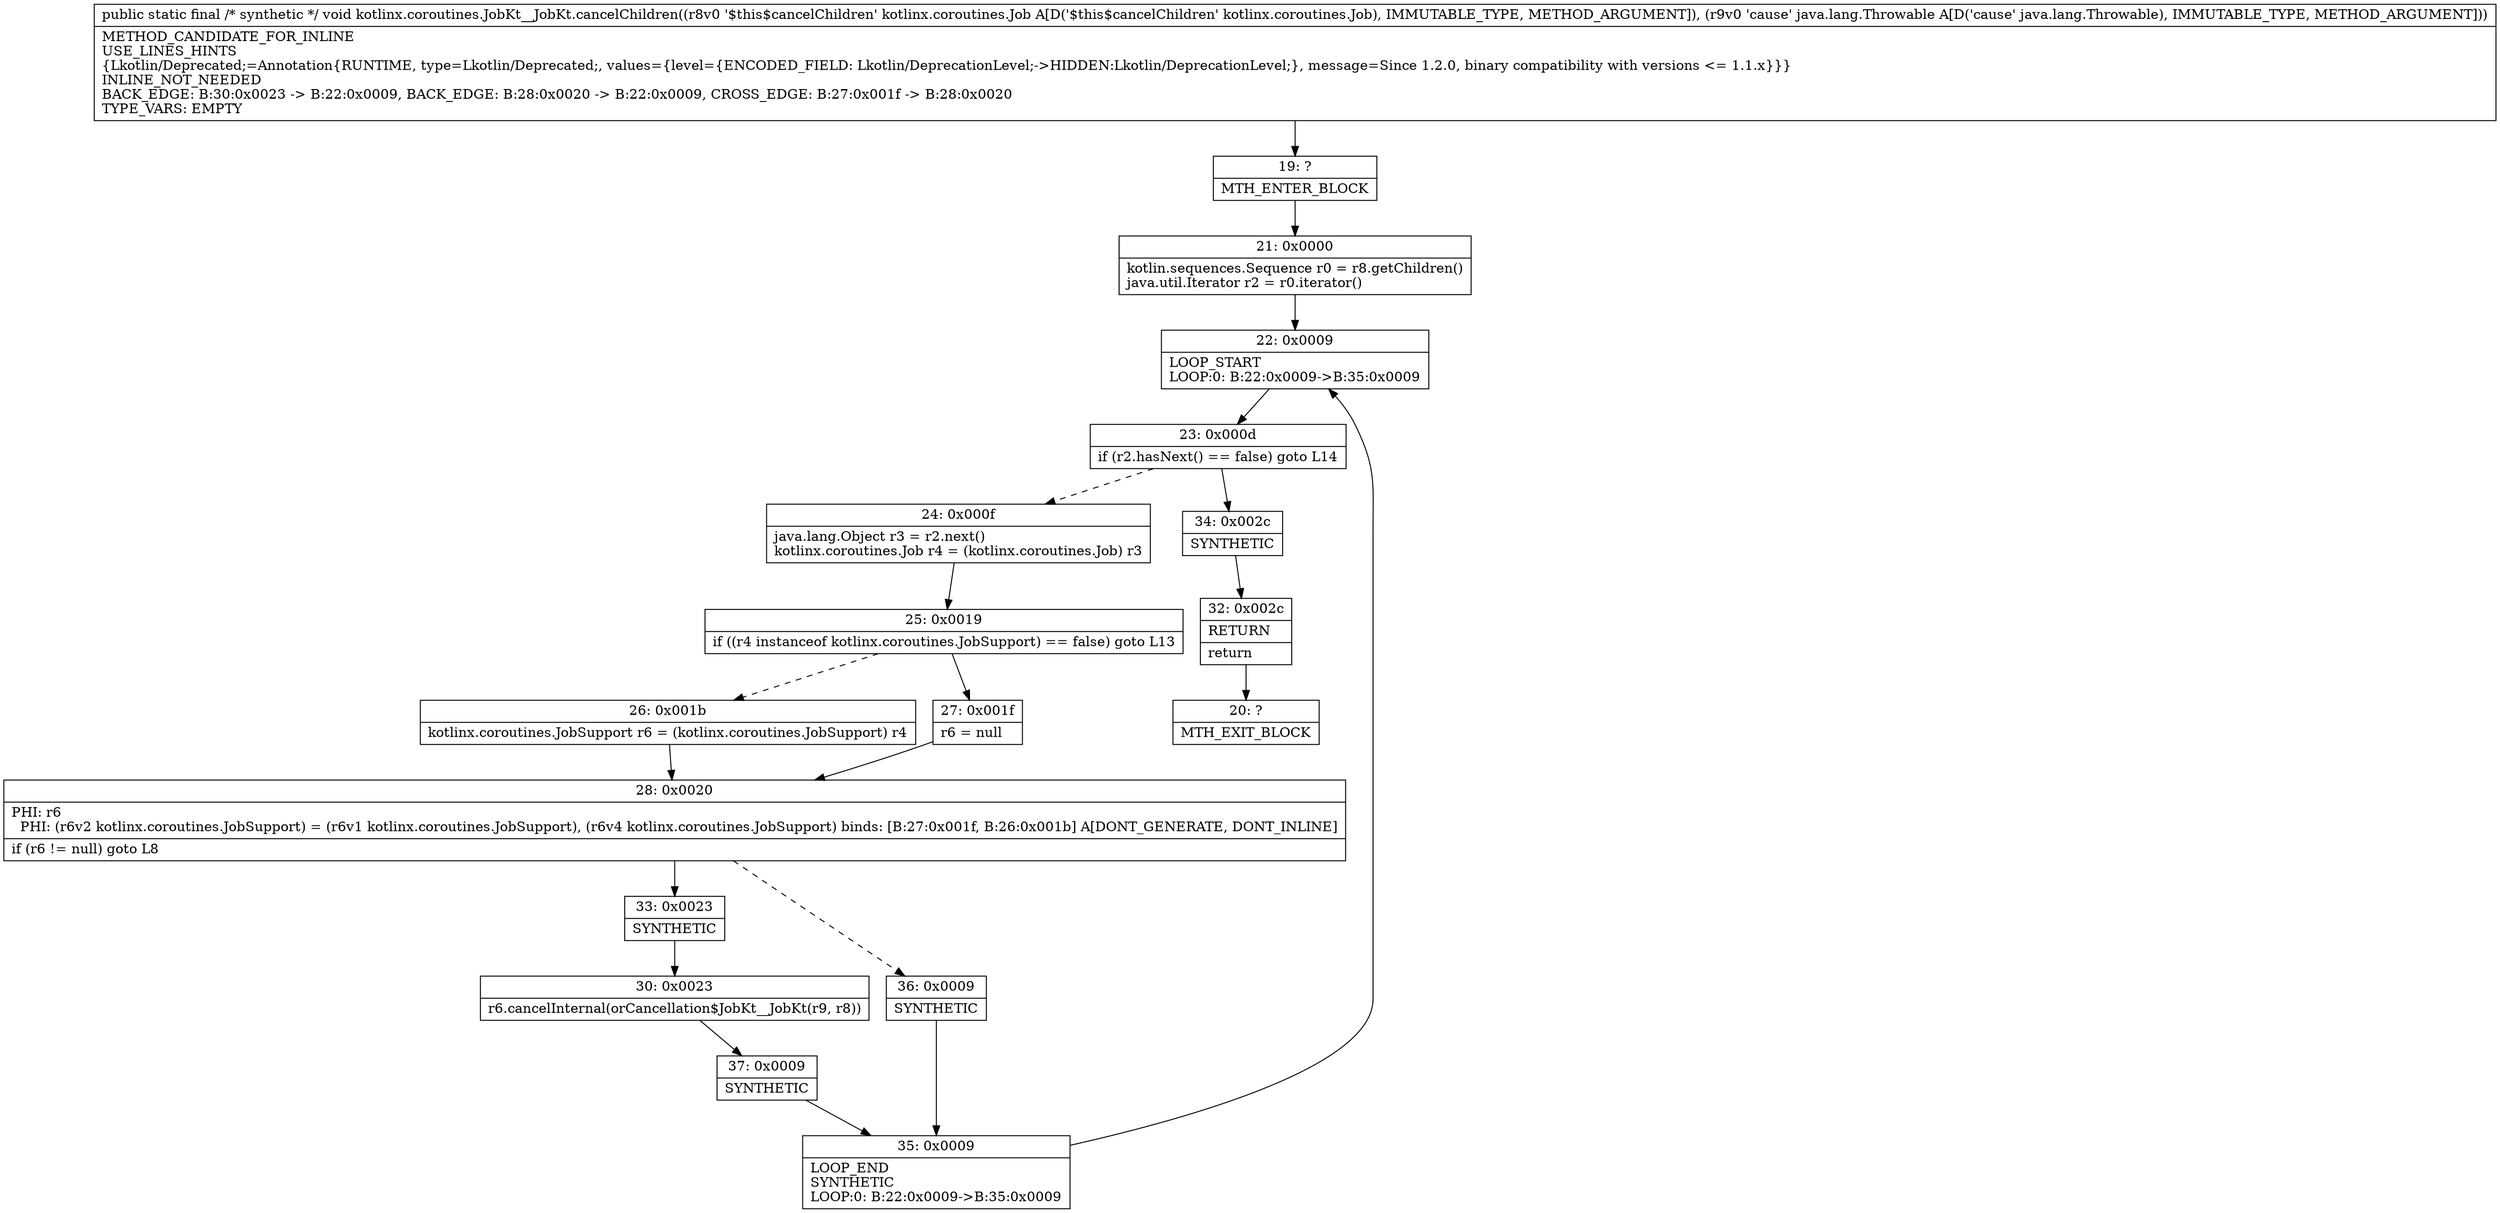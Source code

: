 digraph "CFG forkotlinx.coroutines.JobKt__JobKt.cancelChildren(Lkotlinx\/coroutines\/Job;Ljava\/lang\/Throwable;)V" {
Node_19 [shape=record,label="{19\:\ ?|MTH_ENTER_BLOCK\l}"];
Node_21 [shape=record,label="{21\:\ 0x0000|kotlin.sequences.Sequence r0 = r8.getChildren()\ljava.util.Iterator r2 = r0.iterator()\l}"];
Node_22 [shape=record,label="{22\:\ 0x0009|LOOP_START\lLOOP:0: B:22:0x0009\-\>B:35:0x0009\l}"];
Node_23 [shape=record,label="{23\:\ 0x000d|if (r2.hasNext() == false) goto L14\l}"];
Node_24 [shape=record,label="{24\:\ 0x000f|java.lang.Object r3 = r2.next()\lkotlinx.coroutines.Job r4 = (kotlinx.coroutines.Job) r3\l}"];
Node_25 [shape=record,label="{25\:\ 0x0019|if ((r4 instanceof kotlinx.coroutines.JobSupport) == false) goto L13\l}"];
Node_26 [shape=record,label="{26\:\ 0x001b|kotlinx.coroutines.JobSupport r6 = (kotlinx.coroutines.JobSupport) r4\l}"];
Node_28 [shape=record,label="{28\:\ 0x0020|PHI: r6 \l  PHI: (r6v2 kotlinx.coroutines.JobSupport) = (r6v1 kotlinx.coroutines.JobSupport), (r6v4 kotlinx.coroutines.JobSupport) binds: [B:27:0x001f, B:26:0x001b] A[DONT_GENERATE, DONT_INLINE]\l|if (r6 != null) goto L8\l}"];
Node_33 [shape=record,label="{33\:\ 0x0023|SYNTHETIC\l}"];
Node_30 [shape=record,label="{30\:\ 0x0023|r6.cancelInternal(orCancellation$JobKt__JobKt(r9, r8))\l}"];
Node_37 [shape=record,label="{37\:\ 0x0009|SYNTHETIC\l}"];
Node_35 [shape=record,label="{35\:\ 0x0009|LOOP_END\lSYNTHETIC\lLOOP:0: B:22:0x0009\-\>B:35:0x0009\l}"];
Node_36 [shape=record,label="{36\:\ 0x0009|SYNTHETIC\l}"];
Node_27 [shape=record,label="{27\:\ 0x001f|r6 = null\l}"];
Node_34 [shape=record,label="{34\:\ 0x002c|SYNTHETIC\l}"];
Node_32 [shape=record,label="{32\:\ 0x002c|RETURN\l|return\l}"];
Node_20 [shape=record,label="{20\:\ ?|MTH_EXIT_BLOCK\l}"];
MethodNode[shape=record,label="{public static final \/* synthetic *\/ void kotlinx.coroutines.JobKt__JobKt.cancelChildren((r8v0 '$this$cancelChildren' kotlinx.coroutines.Job A[D('$this$cancelChildren' kotlinx.coroutines.Job), IMMUTABLE_TYPE, METHOD_ARGUMENT]), (r9v0 'cause' java.lang.Throwable A[D('cause' java.lang.Throwable), IMMUTABLE_TYPE, METHOD_ARGUMENT]))  | METHOD_CANDIDATE_FOR_INLINE\lUSE_LINES_HINTS\l\{Lkotlin\/Deprecated;=Annotation\{RUNTIME, type=Lkotlin\/Deprecated;, values=\{level=\{ENCODED_FIELD: Lkotlin\/DeprecationLevel;\-\>HIDDEN:Lkotlin\/DeprecationLevel;\}, message=Since 1.2.0, binary compatibility with versions \<= 1.1.x\}\}\}\lINLINE_NOT_NEEDED\lBACK_EDGE: B:30:0x0023 \-\> B:22:0x0009, BACK_EDGE: B:28:0x0020 \-\> B:22:0x0009, CROSS_EDGE: B:27:0x001f \-\> B:28:0x0020\lTYPE_VARS: EMPTY\l}"];
MethodNode -> Node_19;Node_19 -> Node_21;
Node_21 -> Node_22;
Node_22 -> Node_23;
Node_23 -> Node_24[style=dashed];
Node_23 -> Node_34;
Node_24 -> Node_25;
Node_25 -> Node_26[style=dashed];
Node_25 -> Node_27;
Node_26 -> Node_28;
Node_28 -> Node_33;
Node_28 -> Node_36[style=dashed];
Node_33 -> Node_30;
Node_30 -> Node_37;
Node_37 -> Node_35;
Node_35 -> Node_22;
Node_36 -> Node_35;
Node_27 -> Node_28;
Node_34 -> Node_32;
Node_32 -> Node_20;
}

